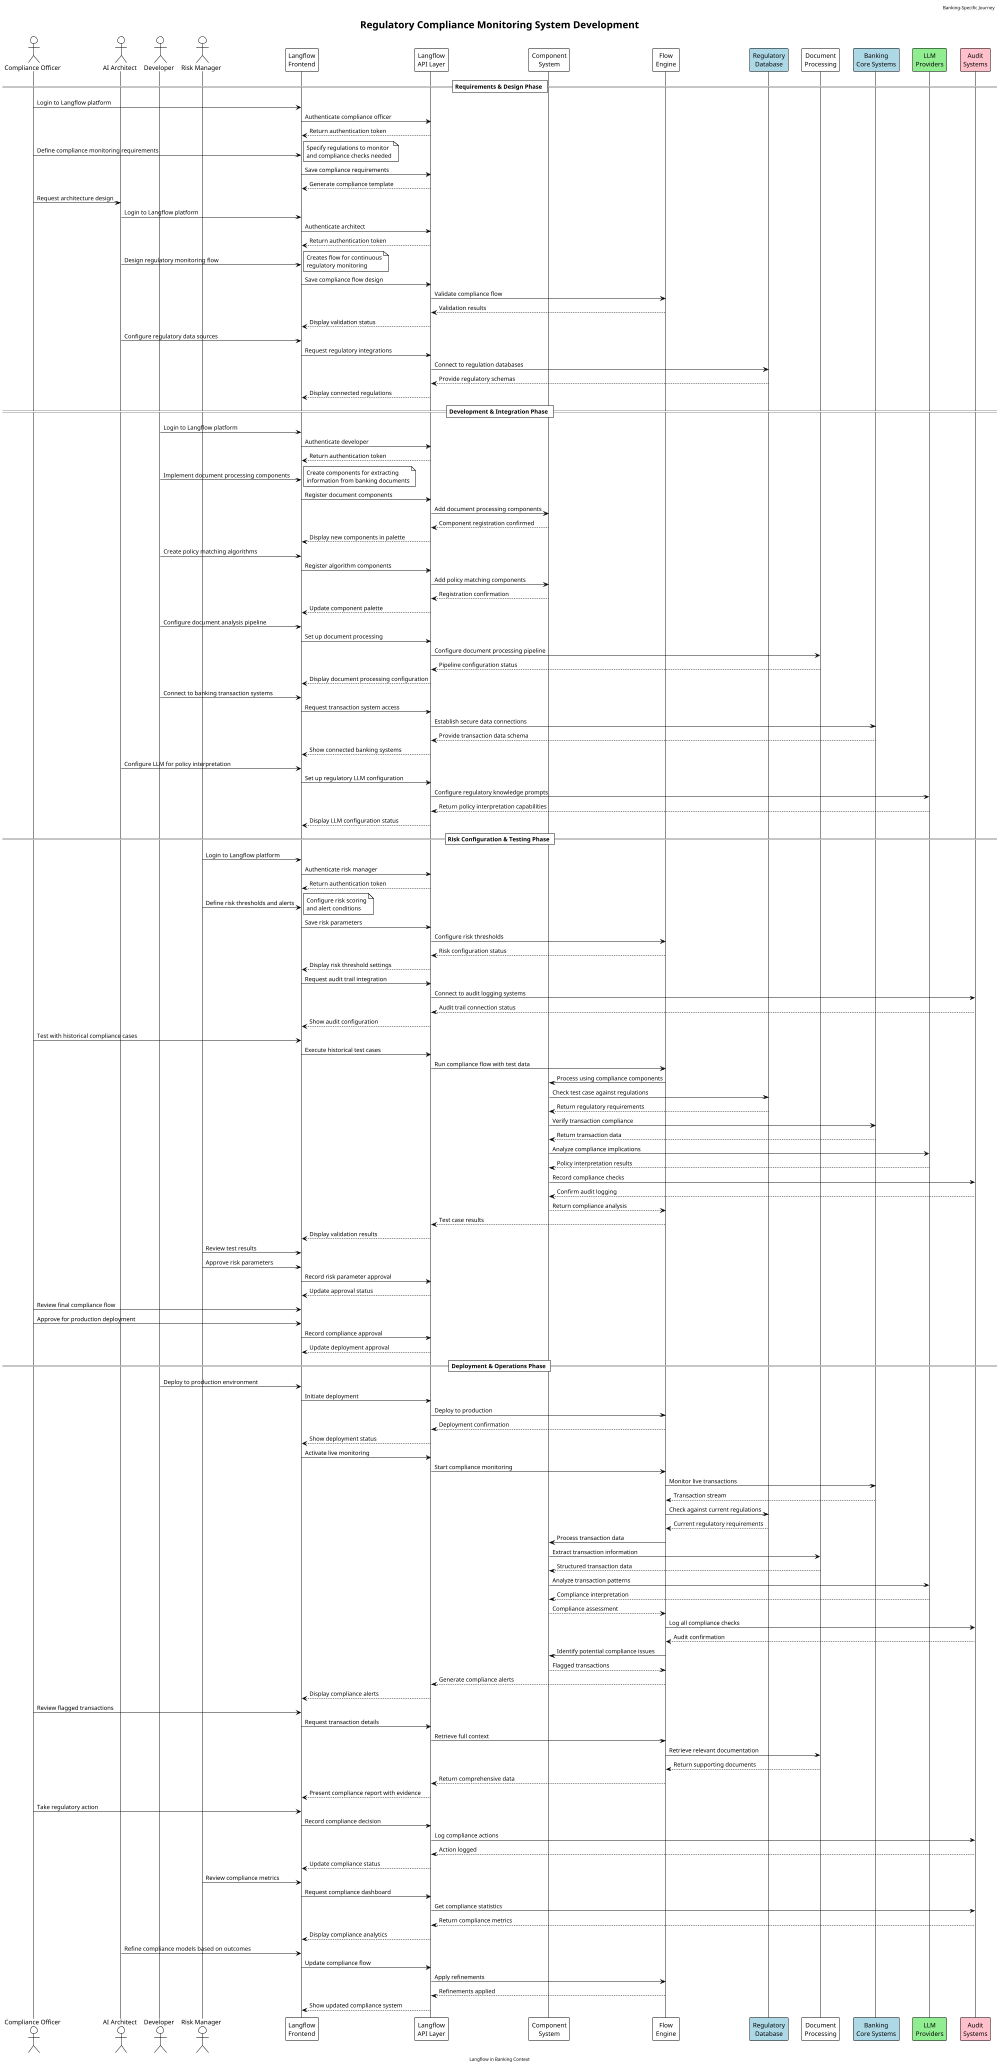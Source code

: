 @startuml Regulatory Compliance Monitoring System Development
!theme plain
scale max 1000 width

'Define participants
actor "Compliance Officer" as Comp
actor "AI Architect" as Arch
actor "Developer" as Dev
actor "Risk Manager" as Risk
participant "Langflow\nFrontend" as UI
participant "Langflow\nAPI Layer" as API
participant "Component\nSystem" as CompSys
participant "Flow\nEngine" as FlowEngine
participant "Regulatory\nDatabase" as RegDB #lightblue
participant "Document\nProcessing" as Doc
participant "Banking\nCore Systems" as Bank #lightblue
participant "LLM\nProviders" as LLM #lightgreen
participant "Audit\nSystems" as Audit #pink

'Title and headers
title Regulatory Compliance Monitoring System Development
header Banking-Specific Journey
footer Langflow in Banking Context

'Sequence definition
== Requirements & Design Phase ==

Comp -> UI: Login to Langflow platform
UI -> API: Authenticate compliance officer
API --> UI: Return authentication token

Comp -> UI: Define compliance monitoring requirements
note right: Specify regulations to monitor\nand compliance checks needed
UI -> API: Save compliance requirements
API --> UI: Generate compliance template

Comp -> Arch: Request architecture design
Arch -> UI: Login to Langflow platform
UI -> API: Authenticate architect
API --> UI: Return authentication token

Arch -> UI: Design regulatory monitoring flow
note right: Creates flow for continuous\nregulatory monitoring
UI -> API: Save compliance flow design
API -> FlowEngine: Validate compliance flow
FlowEngine --> API: Validation results
API --> UI: Display validation status

Arch -> UI: Configure regulatory data sources
UI -> API: Request regulatory integrations
API -> RegDB: Connect to regulation databases
RegDB --> API: Provide regulatory schemas
API --> UI: Display connected regulations

== Development & Integration Phase ==

Dev -> UI: Login to Langflow platform
UI -> API: Authenticate developer
API --> UI: Return authentication token

Dev -> UI: Implement document processing components
note right: Create components for extracting\ninformation from banking documents
UI -> API: Register document components
API -> CompSys: Add document processing components
CompSys --> API: Component registration confirmed
API --> UI: Display new components in palette

Dev -> UI: Create policy matching algorithms
UI -> API: Register algorithm components
API -> CompSys: Add policy matching components
CompSys --> API: Registration confirmation
API --> UI: Update component palette

Dev -> UI: Configure document analysis pipeline
UI -> API: Set up document processing
API -> Doc: Configure document processing pipeline
Doc --> API: Pipeline configuration status
API --> UI: Display document processing configuration

Dev -> UI: Connect to banking transaction systems
UI -> API: Request transaction system access
API -> Bank: Establish secure data connections
Bank --> API: Provide transaction data schema
API --> UI: Show connected banking systems

Arch -> UI: Configure LLM for policy interpretation
UI -> API: Set up regulatory LLM configuration
API -> LLM: Configure regulatory knowledge prompts
LLM --> API: Return policy interpretation capabilities
API --> UI: Display LLM configuration status

== Risk Configuration & Testing Phase ==

Risk -> UI: Login to Langflow platform
UI -> API: Authenticate risk manager
API --> UI: Return authentication token

Risk -> UI: Define risk thresholds and alerts
note right: Configure risk scoring\nand alert conditions
UI -> API: Save risk parameters
API -> FlowEngine: Configure risk thresholds
FlowEngine --> API: Risk configuration status
API --> UI: Display risk threshold settings

UI -> API: Request audit trail integration
API -> Audit: Connect to audit logging systems
Audit --> API: Audit trail connection status
API --> UI: Show audit configuration

Comp -> UI: Test with historical compliance cases
UI -> API: Execute historical test cases
API -> FlowEngine: Run compliance flow with test data
FlowEngine -> CompSys: Process using compliance components
CompSys -> RegDB: Check test case against regulations
RegDB --> CompSys: Return regulatory requirements
CompSys -> Bank: Verify transaction compliance
Bank --> CompSys: Return transaction data
CompSys -> LLM: Analyze compliance implications
LLM --> CompSys: Policy interpretation results
CompSys -> Audit: Record compliance checks
Audit --> CompSys: Confirm audit logging
CompSys --> FlowEngine: Return compliance analysis
FlowEngine --> API: Test case results
API --> UI: Display validation results

Risk -> UI: Review test results
Risk -> UI: Approve risk parameters
UI -> API: Record risk parameter approval
API --> UI: Update approval status

Comp -> UI: Review final compliance flow
Comp -> UI: Approve for production deployment
UI -> API: Record compliance approval
API --> UI: Update deployment approval

== Deployment & Operations Phase ==

Dev -> UI: Deploy to production environment
UI -> API: Initiate deployment
API -> FlowEngine: Deploy to production
FlowEngine --> API: Deployment confirmation
API --> UI: Show deployment status

UI -> API: Activate live monitoring
API -> FlowEngine: Start compliance monitoring

FlowEngine -> Bank: Monitor live transactions
Bank --> FlowEngine: Transaction stream

FlowEngine -> RegDB: Check against current regulations
RegDB --> FlowEngine: Current regulatory requirements

FlowEngine -> CompSys: Process transaction data
CompSys -> Doc: Extract transaction information
Doc --> CompSys: Structured transaction data
CompSys -> LLM: Analyze transaction patterns
LLM --> CompSys: Compliance interpretation
CompSys --> FlowEngine: Compliance assessment

FlowEngine -> Audit: Log all compliance checks
Audit --> FlowEngine: Audit confirmation

FlowEngine -> CompSys: Identify potential compliance issues
CompSys --> FlowEngine: Flagged transactions
FlowEngine --> API: Generate compliance alerts
API --> UI: Display compliance alerts

Comp -> UI: Review flagged transactions
UI -> API: Request transaction details
API -> FlowEngine: Retrieve full context
FlowEngine -> Doc: Retrieve relevant documentation
Doc --> FlowEngine: Return supporting documents
FlowEngine --> API: Return comprehensive data
API --> UI: Present compliance report with evidence

Comp -> UI: Take regulatory action
UI -> API: Record compliance decision
API -> Audit: Log compliance actions
Audit --> API: Action logged
API --> UI: Update compliance status

Risk -> UI: Review compliance metrics
UI -> API: Request compliance dashboard
API -> Audit: Get compliance statistics
Audit --> API: Return compliance metrics
API --> UI: Display compliance analytics

Arch -> UI: Refine compliance models based on outcomes
UI -> API: Update compliance flow
API -> FlowEngine: Apply refinements
FlowEngine --> API: Refinements applied
API --> UI: Show updated compliance system

@enduml 
